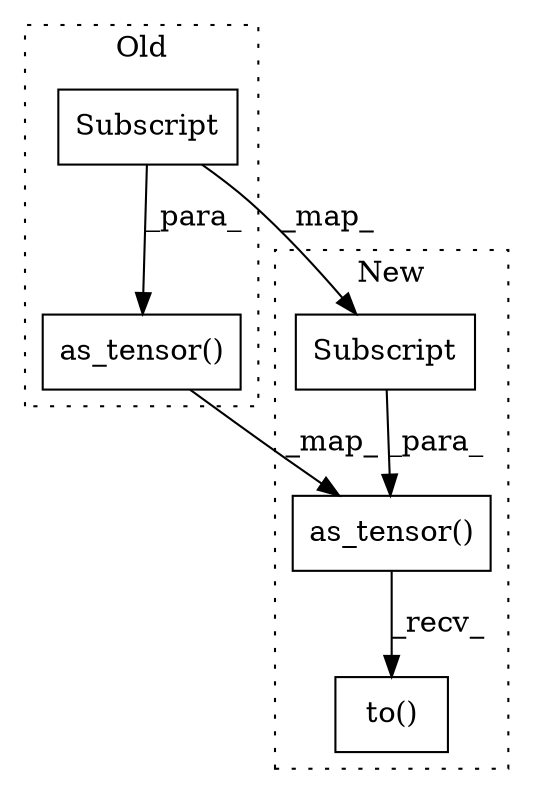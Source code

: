 digraph G {
subgraph cluster0 {
1 [label="as_tensor()" a="75" s="1195,1224" l="16,22" shape="box"];
4 [label="Subscript" a="63" s="1211,0" l="13,0" shape="box"];
label = "Old";
style="dotted";
}
subgraph cluster1 {
2 [label="as_tensor()" a="75" s="1297,1326" l="16,22" shape="box"];
3 [label="to()" a="75" s="1297,1363" l="55,1" shape="box"];
5 [label="Subscript" a="63" s="1313,0" l="13,0" shape="box"];
label = "New";
style="dotted";
}
1 -> 2 [label="_map_"];
2 -> 3 [label="_recv_"];
4 -> 1 [label="_para_"];
4 -> 5 [label="_map_"];
5 -> 2 [label="_para_"];
}